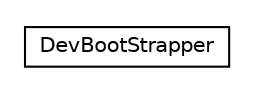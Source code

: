 #!/usr/local/bin/dot
#
# Class diagram 
# Generated by UMLGraph version R5_6-24-gf6e263 (http://www.umlgraph.org/)
#

digraph G {
	edge [fontname="Helvetica",fontsize=10,labelfontname="Helvetica",labelfontsize=10];
	node [fontname="Helvetica",fontsize=10,shape=plaintext];
	nodesep=0.25;
	ranksep=0.5;
	rankdir=LR;
	// com.gwtplatform.carstore.server.DevBootStrapper
	c51916 [label=<<table title="com.gwtplatform.carstore.server.DevBootStrapper" border="0" cellborder="1" cellspacing="0" cellpadding="2" port="p" href="./DevBootStrapper.html">
		<tr><td><table border="0" cellspacing="0" cellpadding="1">
<tr><td align="center" balign="center"> DevBootStrapper </td></tr>
		</table></td></tr>
		</table>>, URL="./DevBootStrapper.html", fontname="Helvetica", fontcolor="black", fontsize=10.0];
}


